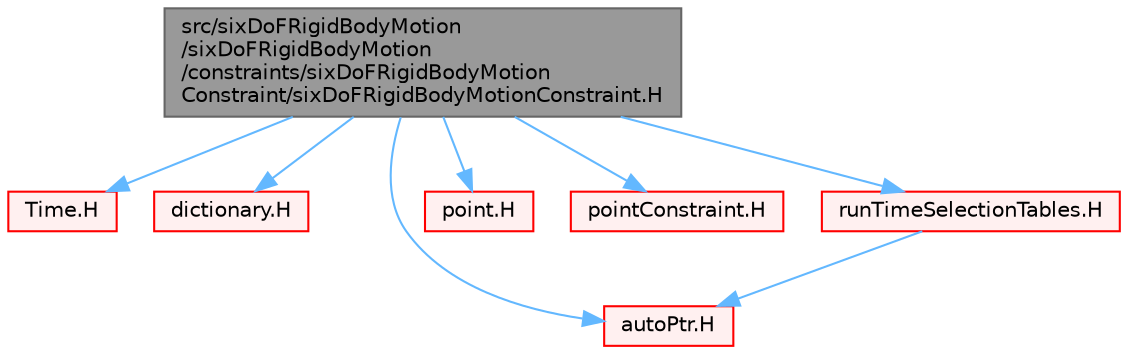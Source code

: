 digraph "src/sixDoFRigidBodyMotion/sixDoFRigidBodyMotion/constraints/sixDoFRigidBodyMotionConstraint/sixDoFRigidBodyMotionConstraint.H"
{
 // LATEX_PDF_SIZE
  bgcolor="transparent";
  edge [fontname=Helvetica,fontsize=10,labelfontname=Helvetica,labelfontsize=10];
  node [fontname=Helvetica,fontsize=10,shape=box,height=0.2,width=0.4];
  Node1 [id="Node000001",label="src/sixDoFRigidBodyMotion\l/sixDoFRigidBodyMotion\l/constraints/sixDoFRigidBodyMotion\lConstraint/sixDoFRigidBodyMotionConstraint.H",height=0.2,width=0.4,color="gray40", fillcolor="grey60", style="filled", fontcolor="black",tooltip=" "];
  Node1 -> Node2 [id="edge1_Node000001_Node000002",color="steelblue1",style="solid",tooltip=" "];
  Node2 [id="Node000002",label="Time.H",height=0.2,width=0.4,color="red", fillcolor="#FFF0F0", style="filled",URL="$Time_8H.html",tooltip=" "];
  Node1 -> Node159 [id="edge2_Node000001_Node000159",color="steelblue1",style="solid",tooltip=" "];
  Node159 [id="Node000159",label="dictionary.H",height=0.2,width=0.4,color="red", fillcolor="#FFF0F0", style="filled",URL="$dictionary_8H.html",tooltip=" "];
  Node1 -> Node42 [id="edge3_Node000001_Node000042",color="steelblue1",style="solid",tooltip=" "];
  Node42 [id="Node000042",label="autoPtr.H",height=0.2,width=0.4,color="red", fillcolor="#FFF0F0", style="filled",URL="$autoPtr_8H.html",tooltip=" "];
  Node1 -> Node248 [id="edge4_Node000001_Node000248",color="steelblue1",style="solid",tooltip=" "];
  Node248 [id="Node000248",label="point.H",height=0.2,width=0.4,color="red", fillcolor="#FFF0F0", style="filled",URL="$point_8H.html",tooltip=" "];
  Node1 -> Node250 [id="edge5_Node000001_Node000250",color="steelblue1",style="solid",tooltip=" "];
  Node250 [id="Node000250",label="pointConstraint.H",height=0.2,width=0.4,color="red", fillcolor="#FFF0F0", style="filled",URL="$pointConstraint_8H.html",tooltip=" "];
  Node1 -> Node151 [id="edge6_Node000001_Node000151",color="steelblue1",style="solid",tooltip=" "];
  Node151 [id="Node000151",label="runTimeSelectionTables.H",height=0.2,width=0.4,color="red", fillcolor="#FFF0F0", style="filled",URL="$runTimeSelectionTables_8H.html",tooltip="Macros to ease declaration of run-time selection tables."];
  Node151 -> Node42 [id="edge7_Node000151_Node000042",color="steelblue1",style="solid",tooltip=" "];
}
